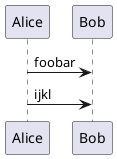 {
  "sha1": "afhe8jfl9ahp9rq5nu5jtlklb4a9ws",
  "insertion": {
    "when": "2024-05-30T20:48:21.870Z",
    "user": "plantuml@gmail.com"
  }
}
@startuml
'!preprocessorV2
!ijk = "foo" + "bar"
Alice -> Bob : ijk
Alice -> Bob : ijkl
@enduml
